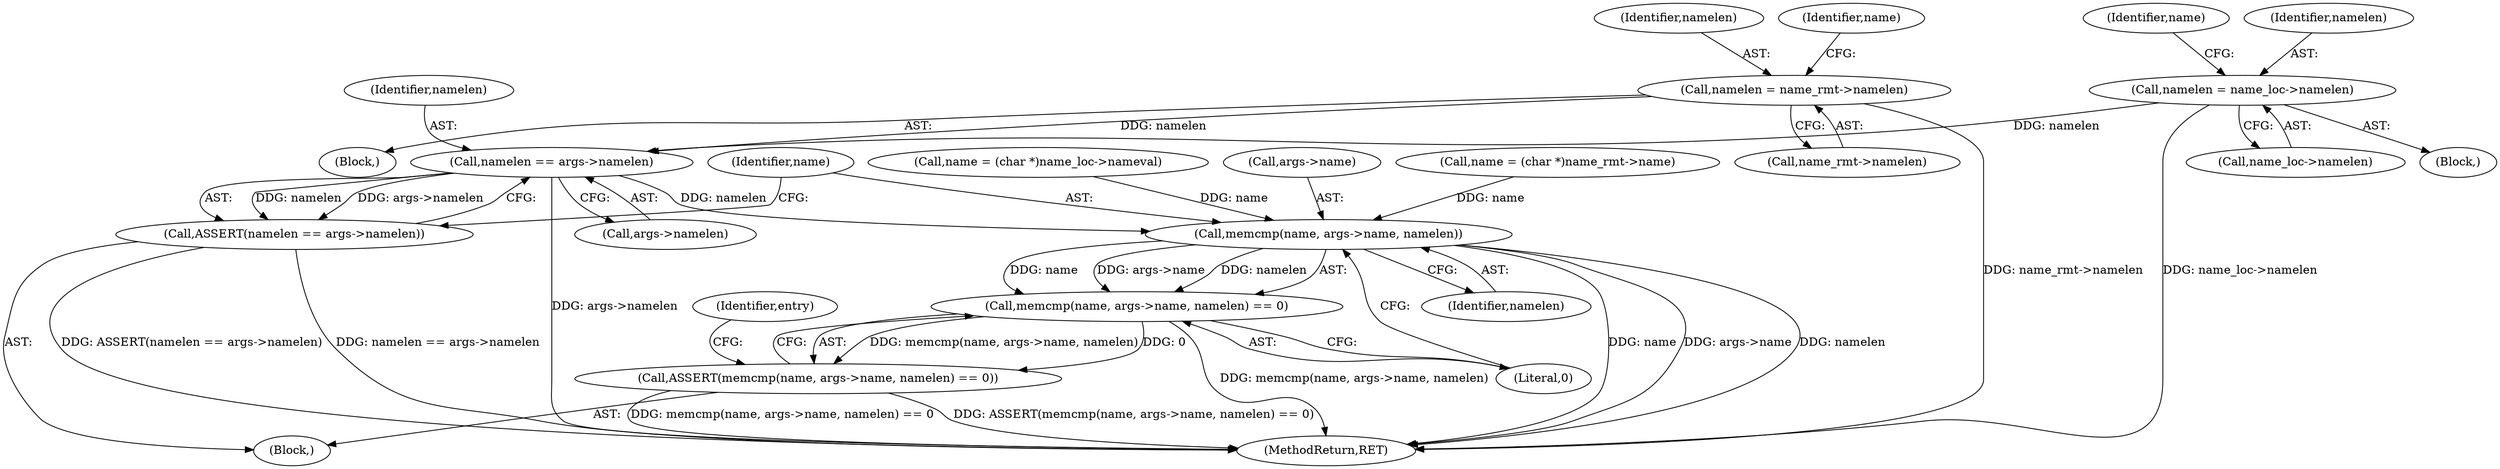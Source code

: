 digraph "0_linux_8275cdd0e7ac550dcce2b3ef6d2fb3b808c1ae59_3@pointer" {
"1000231" [label="(Call,namelen == args->namelen)"];
"1000209" [label="(Call,namelen = name_rmt->namelen)"];
"1000188" [label="(Call,namelen = name_loc->namelen)"];
"1000230" [label="(Call,ASSERT(namelen == args->namelen))"];
"1000238" [label="(Call,memcmp(name, args->name, namelen))"];
"1000237" [label="(Call,memcmp(name, args->name, namelen) == 0)"];
"1000236" [label="(Call,ASSERT(memcmp(name, args->name, namelen) == 0))"];
"1000209" [label="(Call,namelen = name_rmt->namelen)"];
"1000190" [label="(Call,name_loc->namelen)"];
"1000194" [label="(Identifier,name)"];
"1000239" [label="(Identifier,name)"];
"1000210" [label="(Identifier,namelen)"];
"1000247" [label="(Identifier,entry)"];
"1000230" [label="(Call,ASSERT(namelen == args->namelen))"];
"1000240" [label="(Call,args->name)"];
"1000211" [label="(Call,name_rmt->namelen)"];
"1000214" [label="(Call,name = (char *)name_rmt->name)"];
"1000201" [label="(Block,)"];
"1000236" [label="(Call,ASSERT(memcmp(name, args->name, namelen) == 0))"];
"1000244" [label="(Literal,0)"];
"1000189" [label="(Identifier,namelen)"];
"1000233" [label="(Call,args->namelen)"];
"1000231" [label="(Call,namelen == args->namelen)"];
"1000215" [label="(Identifier,name)"];
"1000237" [label="(Call,memcmp(name, args->name, namelen) == 0)"];
"1000180" [label="(Block,)"];
"1000238" [label="(Call,memcmp(name, args->name, namelen))"];
"1000243" [label="(Identifier,namelen)"];
"1000232" [label="(Identifier,namelen)"];
"1000317" [label="(MethodReturn,RET)"];
"1000188" [label="(Call,namelen = name_loc->namelen)"];
"1000193" [label="(Call,name = (char *)name_loc->nameval)"];
"1000104" [label="(Block,)"];
"1000231" -> "1000230"  [label="AST: "];
"1000231" -> "1000233"  [label="CFG: "];
"1000232" -> "1000231"  [label="AST: "];
"1000233" -> "1000231"  [label="AST: "];
"1000230" -> "1000231"  [label="CFG: "];
"1000231" -> "1000317"  [label="DDG: args->namelen"];
"1000231" -> "1000230"  [label="DDG: namelen"];
"1000231" -> "1000230"  [label="DDG: args->namelen"];
"1000209" -> "1000231"  [label="DDG: namelen"];
"1000188" -> "1000231"  [label="DDG: namelen"];
"1000231" -> "1000238"  [label="DDG: namelen"];
"1000209" -> "1000201"  [label="AST: "];
"1000209" -> "1000211"  [label="CFG: "];
"1000210" -> "1000209"  [label="AST: "];
"1000211" -> "1000209"  [label="AST: "];
"1000215" -> "1000209"  [label="CFG: "];
"1000209" -> "1000317"  [label="DDG: name_rmt->namelen"];
"1000188" -> "1000180"  [label="AST: "];
"1000188" -> "1000190"  [label="CFG: "];
"1000189" -> "1000188"  [label="AST: "];
"1000190" -> "1000188"  [label="AST: "];
"1000194" -> "1000188"  [label="CFG: "];
"1000188" -> "1000317"  [label="DDG: name_loc->namelen"];
"1000230" -> "1000104"  [label="AST: "];
"1000239" -> "1000230"  [label="CFG: "];
"1000230" -> "1000317"  [label="DDG: namelen == args->namelen"];
"1000230" -> "1000317"  [label="DDG: ASSERT(namelen == args->namelen)"];
"1000238" -> "1000237"  [label="AST: "];
"1000238" -> "1000243"  [label="CFG: "];
"1000239" -> "1000238"  [label="AST: "];
"1000240" -> "1000238"  [label="AST: "];
"1000243" -> "1000238"  [label="AST: "];
"1000244" -> "1000238"  [label="CFG: "];
"1000238" -> "1000317"  [label="DDG: name"];
"1000238" -> "1000317"  [label="DDG: args->name"];
"1000238" -> "1000317"  [label="DDG: namelen"];
"1000238" -> "1000237"  [label="DDG: name"];
"1000238" -> "1000237"  [label="DDG: args->name"];
"1000238" -> "1000237"  [label="DDG: namelen"];
"1000193" -> "1000238"  [label="DDG: name"];
"1000214" -> "1000238"  [label="DDG: name"];
"1000237" -> "1000236"  [label="AST: "];
"1000237" -> "1000244"  [label="CFG: "];
"1000244" -> "1000237"  [label="AST: "];
"1000236" -> "1000237"  [label="CFG: "];
"1000237" -> "1000317"  [label="DDG: memcmp(name, args->name, namelen)"];
"1000237" -> "1000236"  [label="DDG: memcmp(name, args->name, namelen)"];
"1000237" -> "1000236"  [label="DDG: 0"];
"1000236" -> "1000104"  [label="AST: "];
"1000247" -> "1000236"  [label="CFG: "];
"1000236" -> "1000317"  [label="DDG: memcmp(name, args->name, namelen) == 0"];
"1000236" -> "1000317"  [label="DDG: ASSERT(memcmp(name, args->name, namelen) == 0)"];
}
